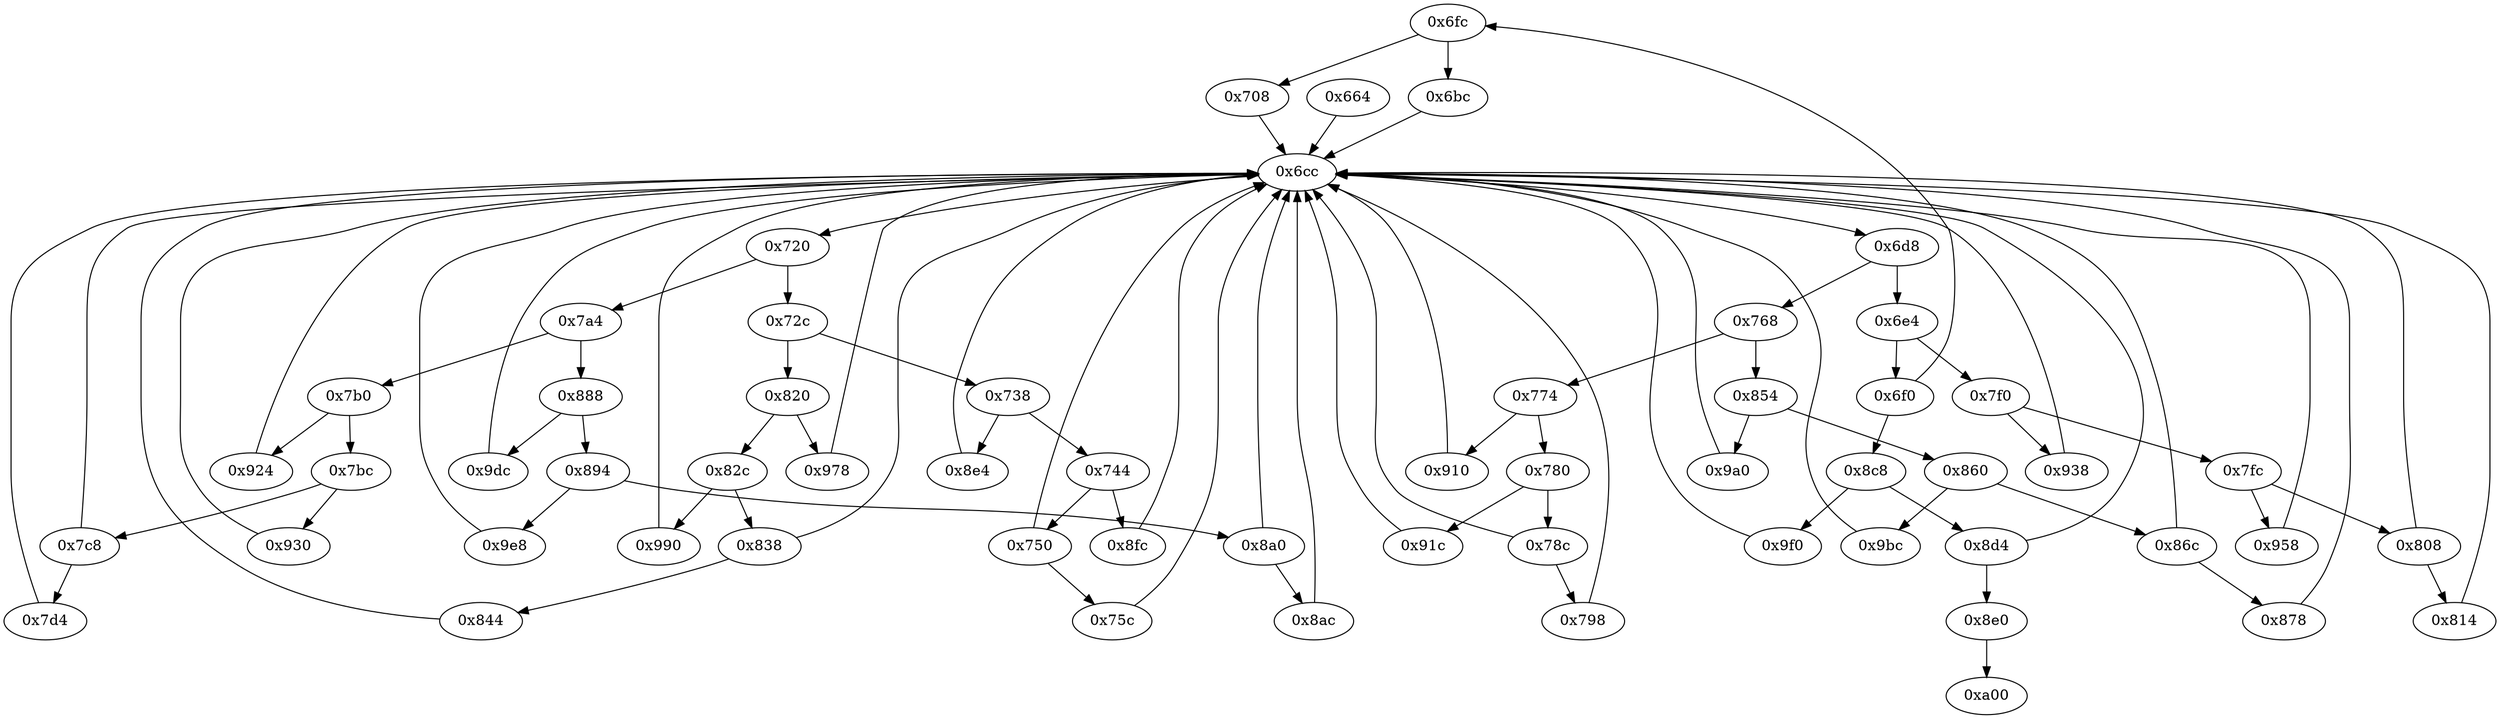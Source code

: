 strict digraph "" {
	"0x6fc"	 [opcode="[u'ldr', u'cmp', u'b']"];
	"0x6bc"	 [opcode="[u'ldr', u'cmp', u'ldr', u'mov']"];
	"0x6fc" -> "0x6bc";
	"0x708"	 [opcode="[u'cmp', u'mov', u'mov', u'strb', u'ldr', u'b']"];
	"0x6fc" -> "0x708";
	"0xa00"	 [opcode="[u'ldr', u'ldr', u'ldr', u'ldr', u'sub', u'mov', u'sub', u'pop']"];
	"0x8ac"	 [opcode="[u'str', u'ldr', u'ldr', u'ldr', u'cmp', u'mov', u'b']"];
	"0x6cc"	 [opcode="[u'ldr', u'cmp', u'b']"];
	"0x8ac" -> "0x6cc";
	"0x7fc"	 [opcode="[u'ldr', u'cmp', u'b']"];
	"0x808"	 [opcode="[u'ldr', u'cmp', u'b']"];
	"0x7fc" -> "0x808";
	"0x958"	 [opcode="[u'ldr', u'ldr', u'bl', u'ldr', u'add', u'str', u'ldr', u'b']"];
	"0x7fc" -> "0x958";
	"0x768"	 [opcode="[u'ldr', u'cmp', u'b']"];
	"0x774"	 [opcode="[u'ldr', u'cmp', u'b']"];
	"0x768" -> "0x774";
	"0x854"	 [opcode="[u'ldr', u'cmp', u'b']"];
	"0x768" -> "0x854";
	"0x780"	 [opcode="[u'ldr', u'cmp', u'b']"];
	"0x91c"	 [opcode="[u'ldr', u'b']"];
	"0x780" -> "0x91c";
	"0x78c"	 [opcode="[u'ldr', u'cmp', u'b']"];
	"0x780" -> "0x78c";
	"0x7bc"	 [opcode="[u'ldr', u'cmp', u'b']"];
	"0x7c8"	 [opcode="[u'ldr', u'cmp', u'b']"];
	"0x7bc" -> "0x7c8";
	"0x930"	 [opcode="[u'ldr', u'b']"];
	"0x7bc" -> "0x930";
	"0x814"	 [opcode="[u'mov', u'mov', u'b']"];
	"0x808" -> "0x814";
	"0x808" -> "0x6cc";
	"0x7b0"	 [opcode="[u'ldr', u'cmp', u'b']"];
	"0x7b0" -> "0x7bc";
	"0x924"	 [opcode="[u'mov', u'mov', u'b']"];
	"0x7b0" -> "0x924";
	"0x7a4"	 [opcode="[u'ldr', u'cmp', u'b']"];
	"0x7a4" -> "0x7b0";
	"0x888"	 [opcode="[u'ldr', u'cmp', u'b']"];
	"0x7a4" -> "0x888";
	"0x7d4"	 [opcode="[u'ldr', u'add', u'add', u'ldr', u'str', u'ldr', u'b']"];
	"0x7c8" -> "0x7d4";
	"0x7c8" -> "0x6cc";
	"0x9f0"	 [opcode="[u'ldr', u'bl', u'ldr', u'b']"];
	"0x9f0" -> "0x6cc";
	"0x6e4"	 [opcode="[u'ldr', u'cmp', u'b']"];
	"0x6f0"	 [opcode="[u'ldr', u'cmp', u'b']"];
	"0x6e4" -> "0x6f0";
	"0x7f0"	 [opcode="[u'ldr', u'cmp', u'b']"];
	"0x6e4" -> "0x7f0";
	"0x8d4"	 [opcode="[u'ldr', u'cmp', u'b']"];
	"0x8e0"	 [opcode="[u'b']"];
	"0x8d4" -> "0x8e0";
	"0x8d4" -> "0x6cc";
	"0x924" -> "0x6cc";
	"0x820"	 [opcode="[u'ldr', u'cmp', u'b']"];
	"0x978"	 [opcode="[u'ldr', u'add', u'add', u'str', u'ldr', u'b']"];
	"0x820" -> "0x978";
	"0x82c"	 [opcode="[u'ldr', u'cmp', u'b']"];
	"0x820" -> "0x82c";
	"0x738"	 [opcode="[u'ldr', u'cmp', u'b']"];
	"0x8e4"	 [opcode="[u'ldrb', u'ldr', u'ldr', u'cmp', u'mov', u'b']"];
	"0x738" -> "0x8e4";
	"0x744"	 [opcode="[u'ldr', u'cmp', u'b']"];
	"0x738" -> "0x744";
	"0x75c"	 [opcode="[u'ldr', u'ldr', u'b']"];
	"0x75c" -> "0x6cc";
	"0x844"	 [opcode="[u'ldr', u'add', u'mov', u'b']"];
	"0x844" -> "0x6cc";
	"0x664"	 [opcode="[u'push', u'add', u'sub', u'mov', u'ldr', u'str', u'ldr', u'ldr', u'add', u'ldr', u'str', u'sub', u'str', u'ldr', u'ldr', u'ldr', \
u'ldr', u'str', u'ldr', u'add', u'str', u'b']"];
	"0x664" -> "0x6cc";
	"0x91c" -> "0x6cc";
	"0x72c"	 [opcode="[u'ldr', u'cmp', u'b']"];
	"0x72c" -> "0x820";
	"0x72c" -> "0x738";
	"0x750"	 [opcode="[u'ldr', u'cmp', u'b']"];
	"0x750" -> "0x75c";
	"0x750" -> "0x6cc";
	"0x6bc" -> "0x6cc";
	"0x774" -> "0x780";
	"0x910"	 [opcode="[u'ldr', u'ldr', u'b']"];
	"0x774" -> "0x910";
	"0x8c8"	 [opcode="[u'ldr', u'cmp', u'b']"];
	"0x8c8" -> "0x9f0";
	"0x8c8" -> "0x8d4";
	"0x798"	 [opcode="[u'mov', u'mov', u'b']"];
	"0x798" -> "0x6cc";
	"0x86c"	 [opcode="[u'ldr', u'cmp', u'b']"];
	"0x878"	 [opcode="[u'ldrb', u'str', u'ldr', u'b']"];
	"0x86c" -> "0x878";
	"0x86c" -> "0x6cc";
	"0x9bc"	 [opcode="[u'ldr', u'mov', u'str', u'add', u'ldr', u'bl', u'ldr', u'b']"];
	"0x9bc" -> "0x6cc";
	"0x9e8"	 [opcode="[u'ldr', u'b']"];
	"0x9e8" -> "0x6cc";
	"0x6f0" -> "0x6fc";
	"0x6f0" -> "0x8c8";
	"0x9a0"	 [opcode="[u'ldr', u'ldr', u'ldr', u'ldrb', u'strb', u'ldr', u'b']"];
	"0x9a0" -> "0x6cc";
	"0x7f0" -> "0x7fc";
	"0x938"	 [opcode="[u'str', u'ldr', u'ldr', u'ldr', u'ldr', u'cmp', u'mov', u'b']"];
	"0x7f0" -> "0x938";
	"0x8a0"	 [opcode="[u'ldr', u'cmp', u'b']"];
	"0x8a0" -> "0x8ac";
	"0x8a0" -> "0x6cc";
	"0x6d8"	 [opcode="[u'ldr', u'cmp', u'b']"];
	"0x6d8" -> "0x768";
	"0x6d8" -> "0x6e4";
	"0x878" -> "0x6cc";
	"0x78c" -> "0x798";
	"0x78c" -> "0x6cc";
	"0x8e0" -> "0xa00";
	"0x990"	 [opcode="[u'add', u'str', u'ldr', u'b']"];
	"0x990" -> "0x6cc";
	"0x8e4" -> "0x6cc";
	"0x958" -> "0x6cc";
	"0x978" -> "0x6cc";
	"0x814" -> "0x6cc";
	"0x910" -> "0x6cc";
	"0x838"	 [opcode="[u'ldr', u'cmp', u'b']"];
	"0x838" -> "0x844";
	"0x838" -> "0x6cc";
	"0x930" -> "0x6cc";
	"0x720"	 [opcode="[u'ldr', u'cmp', u'b']"];
	"0x720" -> "0x7a4";
	"0x720" -> "0x72c";
	"0x7d4" -> "0x6cc";
	"0x860"	 [opcode="[u'ldr', u'cmp', u'b']"];
	"0x860" -> "0x86c";
	"0x860" -> "0x9bc";
	"0x938" -> "0x6cc";
	"0x854" -> "0x9a0";
	"0x854" -> "0x860";
	"0x6cc" -> "0x6d8";
	"0x6cc" -> "0x720";
	"0x82c" -> "0x990";
	"0x82c" -> "0x838";
	"0x9dc"	 [opcode="[u'mov', u'mov', u'b']"];
	"0x9dc" -> "0x6cc";
	"0x8fc"	 [opcode="[u'ldr', u'ldr', u'str', u'ldr', u'b']"];
	"0x8fc" -> "0x6cc";
	"0x744" -> "0x750";
	"0x744" -> "0x8fc";
	"0x894"	 [opcode="[u'ldr', u'cmp', u'b']"];
	"0x894" -> "0x9e8";
	"0x894" -> "0x8a0";
	"0x708" -> "0x6cc";
	"0x888" -> "0x9dc";
	"0x888" -> "0x894";
}
